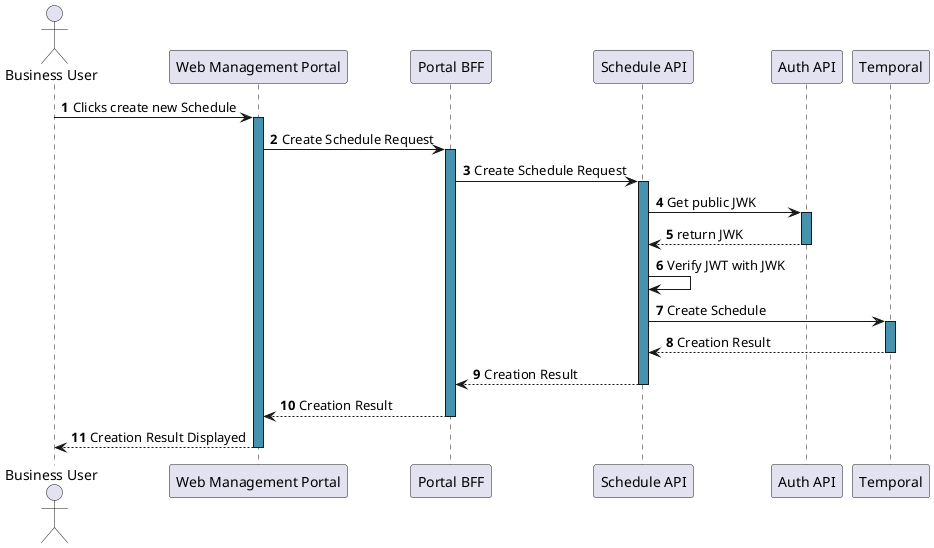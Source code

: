 @startuml Create New Schedule

actor "Business User" as bu
participant "Web Management Portal" as wmp
participant "Portal BFF" as pbff
participant "Schedule API" as cAPI
participant "Auth API" as aAPI
participant "Temporal" as temporal

autonumber

bu -> wmp: Clicks create new Schedule
activate wmp #4793AF

wmp -> pbff: Create Schedule Request
activate pbff #4793AF

pbff -> cAPI: Create Schedule Request
activate cAPI #4793AF

cAPI -> aAPI: Get public JWK
activate aAPI #4793AF

aAPI --> cAPI: return JWK
deactivate aAPI

cAPI -> cAPI: Verify JWT with JWK

cAPI -> temporal: Create Schedule
activate temporal #4793AF

temporal --> cAPI: Creation Result
deactivate temporal

cAPI --> pbff: Creation Result
deactivate cAPI

pbff --> wmp: Creation Result
deactivate pbff

wmp --> bu: Creation Result Displayed
deactivate wmp

@enduml
